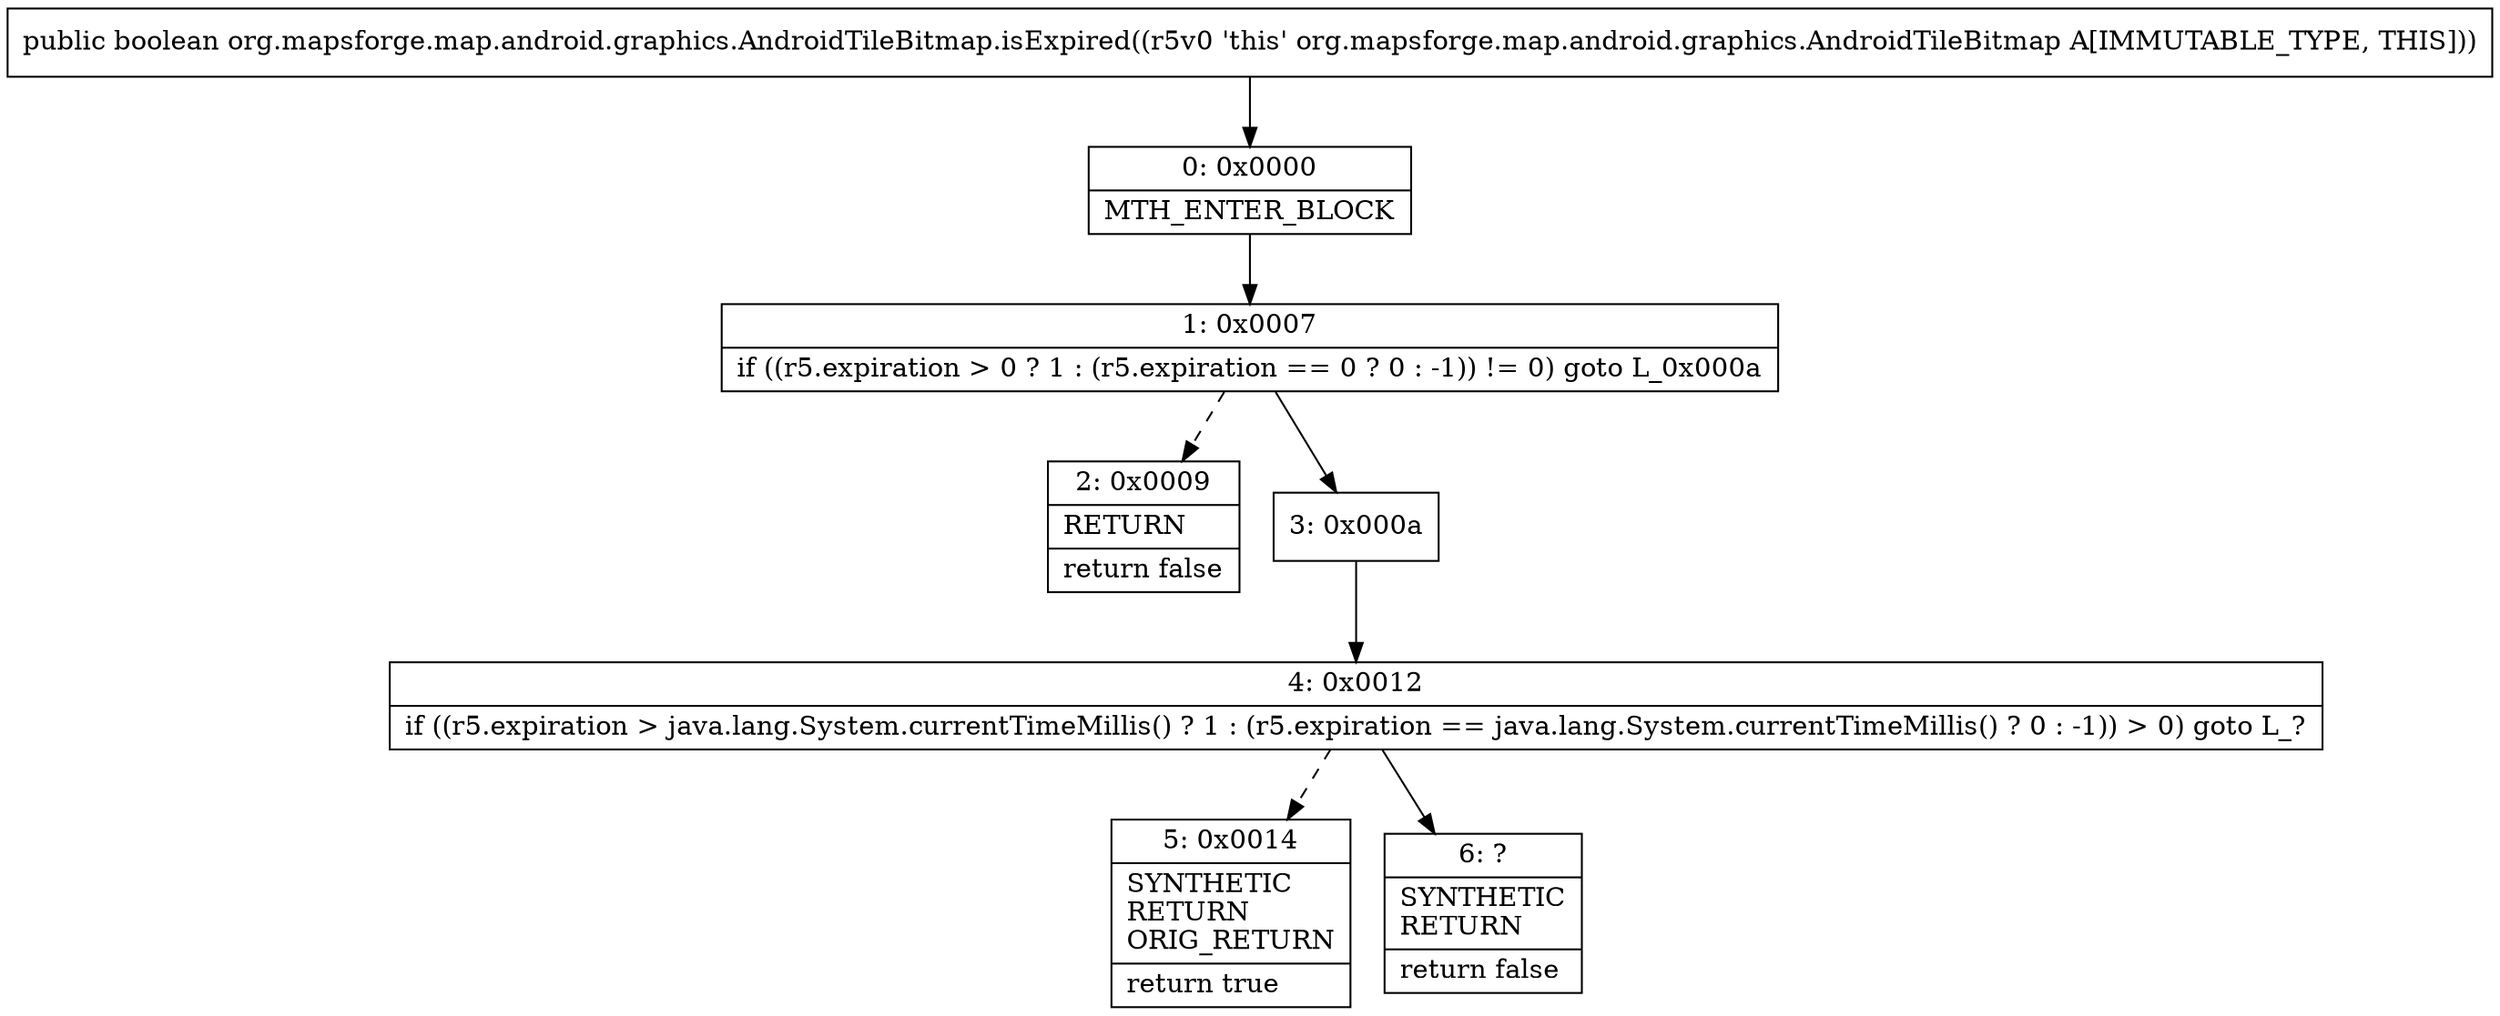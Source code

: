 digraph "CFG fororg.mapsforge.map.android.graphics.AndroidTileBitmap.isExpired()Z" {
Node_0 [shape=record,label="{0\:\ 0x0000|MTH_ENTER_BLOCK\l}"];
Node_1 [shape=record,label="{1\:\ 0x0007|if ((r5.expiration \> 0 ? 1 : (r5.expiration == 0 ? 0 : \-1)) != 0) goto L_0x000a\l}"];
Node_2 [shape=record,label="{2\:\ 0x0009|RETURN\l|return false\l}"];
Node_3 [shape=record,label="{3\:\ 0x000a}"];
Node_4 [shape=record,label="{4\:\ 0x0012|if ((r5.expiration \> java.lang.System.currentTimeMillis() ? 1 : (r5.expiration == java.lang.System.currentTimeMillis() ? 0 : \-1)) \> 0) goto L_?\l}"];
Node_5 [shape=record,label="{5\:\ 0x0014|SYNTHETIC\lRETURN\lORIG_RETURN\l|return true\l}"];
Node_6 [shape=record,label="{6\:\ ?|SYNTHETIC\lRETURN\l|return false\l}"];
MethodNode[shape=record,label="{public boolean org.mapsforge.map.android.graphics.AndroidTileBitmap.isExpired((r5v0 'this' org.mapsforge.map.android.graphics.AndroidTileBitmap A[IMMUTABLE_TYPE, THIS])) }"];
MethodNode -> Node_0;
Node_0 -> Node_1;
Node_1 -> Node_2[style=dashed];
Node_1 -> Node_3;
Node_3 -> Node_4;
Node_4 -> Node_5[style=dashed];
Node_4 -> Node_6;
}

